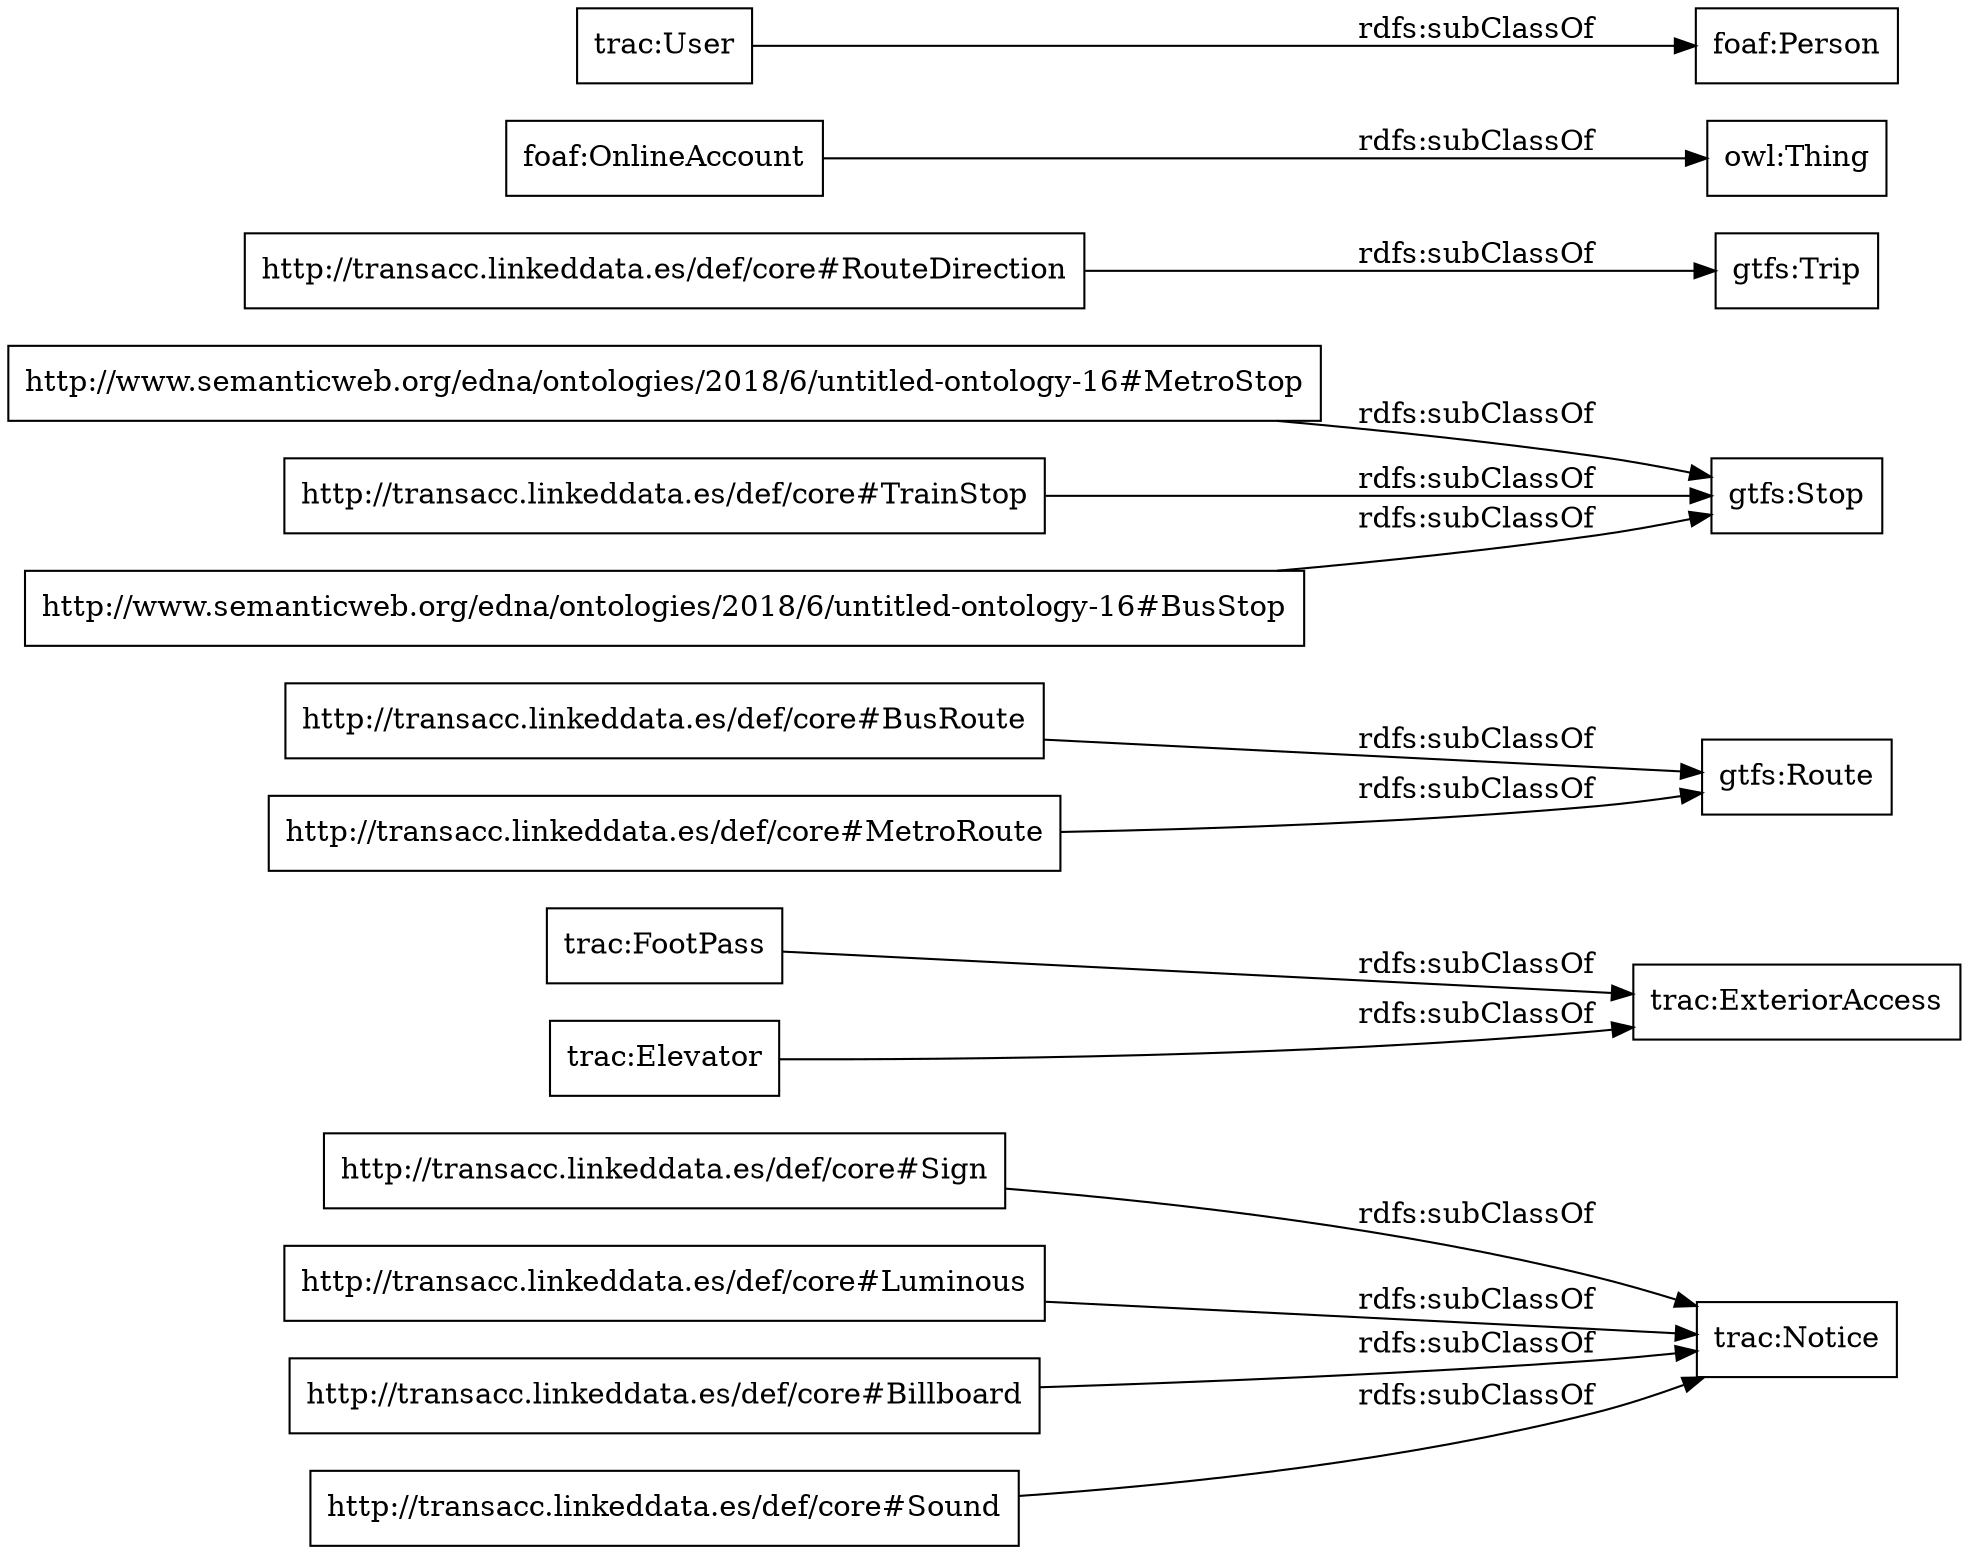 digraph ar2dtool_diagram { 
rankdir=LR;
size="1000"
node [shape = rectangle, color="black"]; "http://transacc.linkeddata.es/def/core#Sign" "trac:FootPass" "http://transacc.linkeddata.es/def/core#BusRoute" "http://www.semanticweb.org/edna/ontologies/2018/6/untitled-ontology-16#MetroStop" "http://transacc.linkeddata.es/def/core#TrainStop" "http://transacc.linkeddata.es/def/core#Luminous" "http://transacc.linkeddata.es/def/core#Billboard" "http://www.semanticweb.org/edna/ontologies/2018/6/untitled-ontology-16#BusStop" "http://transacc.linkeddata.es/def/core#RouteDirection" "http://transacc.linkeddata.es/def/core#Sound" "foaf:OnlineAccount" "foaf:Person" "trac:Elevator" "trac:ExteriorAccess" "http://transacc.linkeddata.es/def/core#MetroRoute" "trac:Notice" "trac:User" ; /*classes style*/
	"http://transacc.linkeddata.es/def/core#Sign" -> "trac:Notice" [ label = "rdfs:subClassOf" ];
	"foaf:OnlineAccount" -> "owl:Thing" [ label = "rdfs:subClassOf" ];
	"http://transacc.linkeddata.es/def/core#RouteDirection" -> "gtfs:Trip" [ label = "rdfs:subClassOf" ];
	"trac:FootPass" -> "trac:ExteriorAccess" [ label = "rdfs:subClassOf" ];
	"http://transacc.linkeddata.es/def/core#BusRoute" -> "gtfs:Route" [ label = "rdfs:subClassOf" ];
	"http://www.semanticweb.org/edna/ontologies/2018/6/untitled-ontology-16#MetroStop" -> "gtfs:Stop" [ label = "rdfs:subClassOf" ];
	"http://transacc.linkeddata.es/def/core#TrainStop" -> "gtfs:Stop" [ label = "rdfs:subClassOf" ];
	"http://transacc.linkeddata.es/def/core#MetroRoute" -> "gtfs:Route" [ label = "rdfs:subClassOf" ];
	"http://www.semanticweb.org/edna/ontologies/2018/6/untitled-ontology-16#BusStop" -> "gtfs:Stop" [ label = "rdfs:subClassOf" ];
	"http://transacc.linkeddata.es/def/core#Billboard" -> "trac:Notice" [ label = "rdfs:subClassOf" ];
	"http://transacc.linkeddata.es/def/core#Luminous" -> "trac:Notice" [ label = "rdfs:subClassOf" ];
	"http://transacc.linkeddata.es/def/core#Sound" -> "trac:Notice" [ label = "rdfs:subClassOf" ];
	"trac:Elevator" -> "trac:ExteriorAccess" [ label = "rdfs:subClassOf" ];
	"trac:User" -> "foaf:Person" [ label = "rdfs:subClassOf" ];

}

